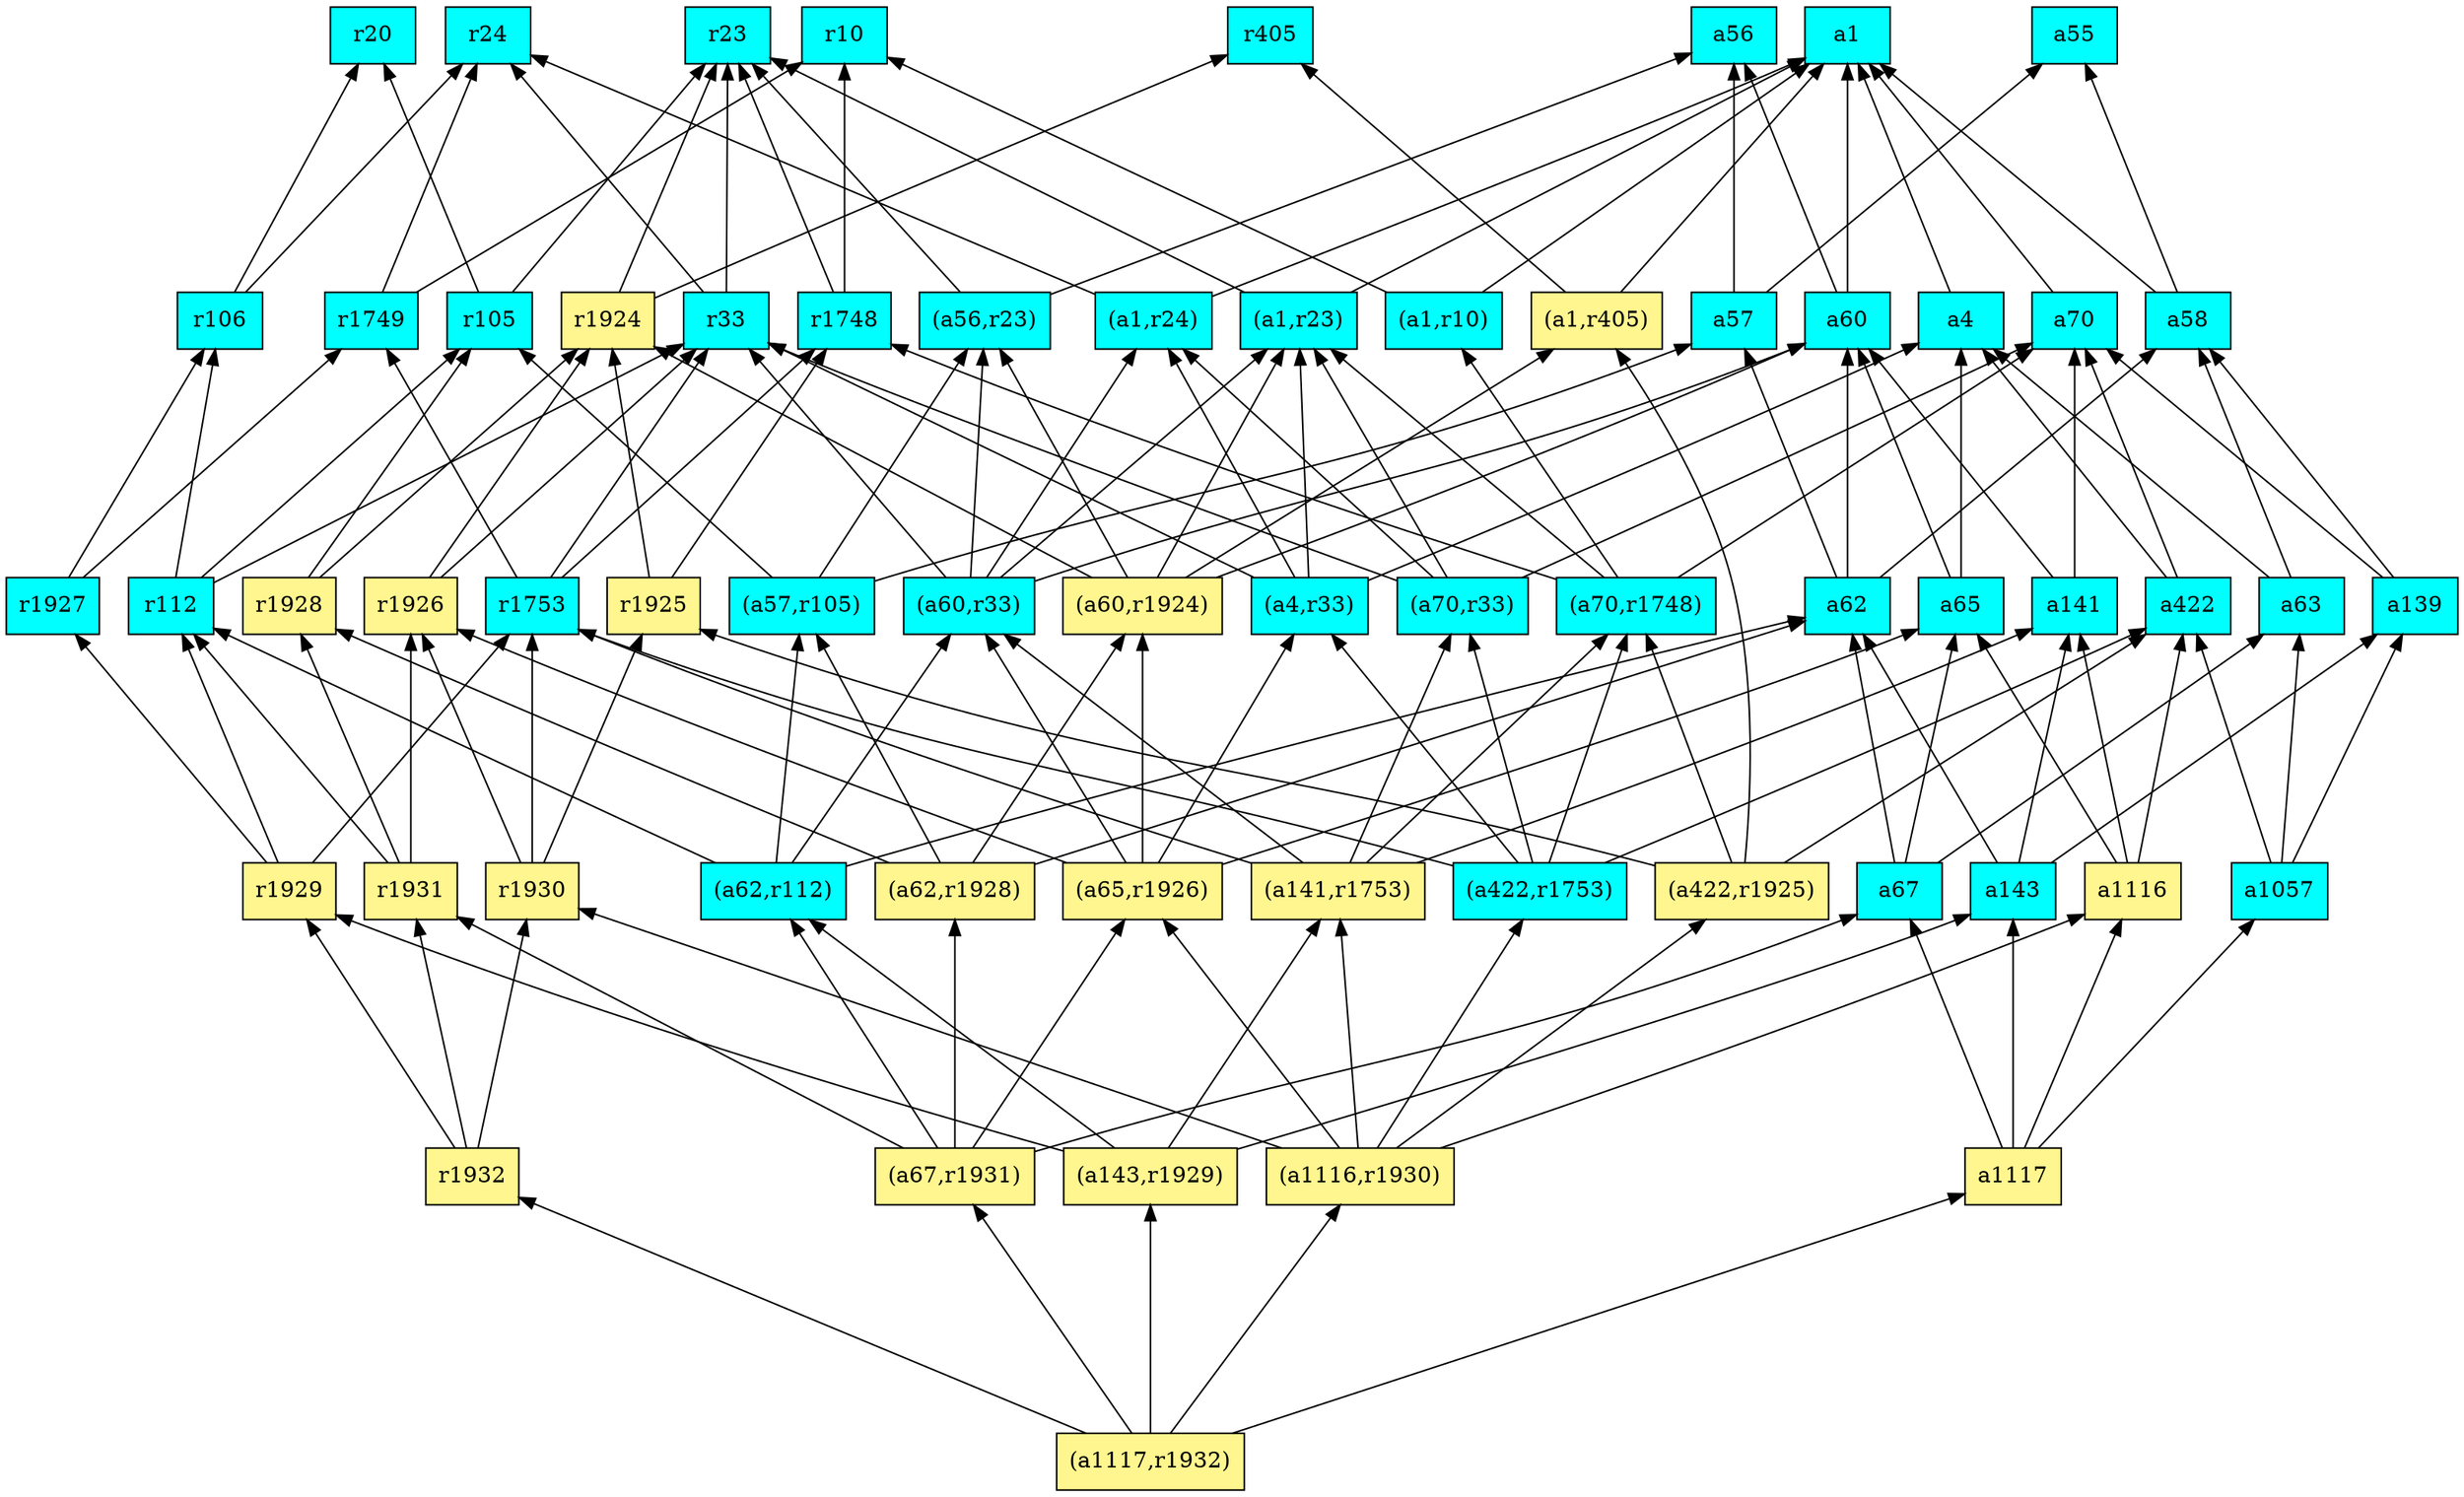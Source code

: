 digraph G {
rankdir=BT;ranksep="2.0";
"(a56,r23)" [shape=record,fillcolor=cyan,style=filled,label="{(a56,r23)}"];
"(a65,r1926)" [shape=record,fillcolor=khaki1,style=filled,label="{(a65,r1926)}"];
"(a70,r1748)" [shape=record,fillcolor=cyan,style=filled,label="{(a70,r1748)}"];
"(a4,r33)" [shape=record,fillcolor=cyan,style=filled,label="{(a4,r33)}"];
"a57" [shape=record,fillcolor=cyan,style=filled,label="{a57}"];
"r105" [shape=record,fillcolor=cyan,style=filled,label="{r105}"];
"a65" [shape=record,fillcolor=cyan,style=filled,label="{a65}"];
"a141" [shape=record,fillcolor=cyan,style=filled,label="{a141}"];
"r1932" [shape=record,fillcolor=khaki1,style=filled,label="{r1932}"];
"r405" [shape=record,fillcolor=cyan,style=filled,label="{r405}"];
"(a67,r1931)" [shape=record,fillcolor=khaki1,style=filled,label="{(a67,r1931)}"];
"(a143,r1929)" [shape=record,fillcolor=khaki1,style=filled,label="{(a143,r1929)}"];
"r1927" [shape=record,fillcolor=cyan,style=filled,label="{r1927}"];
"r1753" [shape=record,fillcolor=cyan,style=filled,label="{r1753}"];
"a62" [shape=record,fillcolor=cyan,style=filled,label="{a62}"];
"r1930" [shape=record,fillcolor=khaki1,style=filled,label="{r1930}"];
"(a1116,r1930)" [shape=record,fillcolor=khaki1,style=filled,label="{(a1116,r1930)}"];
"(a62,r112)" [shape=record,fillcolor=cyan,style=filled,label="{(a62,r112)}"];
"r24" [shape=record,fillcolor=cyan,style=filled,label="{r24}"];
"a70" [shape=record,fillcolor=cyan,style=filled,label="{a70}"];
"a55" [shape=record,fillcolor=cyan,style=filled,label="{a55}"];
"a4" [shape=record,fillcolor=cyan,style=filled,label="{a4}"];
"r33" [shape=record,fillcolor=cyan,style=filled,label="{r33}"];
"r1925" [shape=record,fillcolor=khaki1,style=filled,label="{r1925}"];
"a143" [shape=record,fillcolor=cyan,style=filled,label="{a143}"];
"(a60,r33)" [shape=record,fillcolor=cyan,style=filled,label="{(a60,r33)}"];
"(a62,r1928)" [shape=record,fillcolor=khaki1,style=filled,label="{(a62,r1928)}"];
"a139" [shape=record,fillcolor=cyan,style=filled,label="{a139}"];
"(a1,r10)" [shape=record,fillcolor=cyan,style=filled,label="{(a1,r10)}"];
"r1924" [shape=record,fillcolor=khaki1,style=filled,label="{r1924}"];
"a422" [shape=record,fillcolor=cyan,style=filled,label="{a422}"];
"r112" [shape=record,fillcolor=cyan,style=filled,label="{r112}"];
"r1929" [shape=record,fillcolor=khaki1,style=filled,label="{r1929}"];
"r106" [shape=record,fillcolor=cyan,style=filled,label="{r106}"];
"(a70,r33)" [shape=record,fillcolor=cyan,style=filled,label="{(a70,r33)}"];
"a58" [shape=record,fillcolor=cyan,style=filled,label="{a58}"];
"a1057" [shape=record,fillcolor=cyan,style=filled,label="{a1057}"];
"(a1117,r1932)" [shape=record,fillcolor=khaki1,style=filled,label="{(a1117,r1932)}"];
"r1749" [shape=record,fillcolor=cyan,style=filled,label="{r1749}"];
"a63" [shape=record,fillcolor=cyan,style=filled,label="{a63}"];
"a56" [shape=record,fillcolor=cyan,style=filled,label="{a56}"];
"a67" [shape=record,fillcolor=cyan,style=filled,label="{a67}"];
"(a422,r1925)" [shape=record,fillcolor=khaki1,style=filled,label="{(a422,r1925)}"];
"r1926" [shape=record,fillcolor=khaki1,style=filled,label="{r1926}"];
"r1928" [shape=record,fillcolor=khaki1,style=filled,label="{r1928}"];
"r1931" [shape=record,fillcolor=khaki1,style=filled,label="{r1931}"];
"a1117" [shape=record,fillcolor=khaki1,style=filled,label="{a1117}"];
"(a57,r105)" [shape=record,fillcolor=cyan,style=filled,label="{(a57,r105)}"];
"a1" [shape=record,fillcolor=cyan,style=filled,label="{a1}"];
"(a1,r24)" [shape=record,fillcolor=cyan,style=filled,label="{(a1,r24)}"];
"(a1,r405)" [shape=record,fillcolor=khaki1,style=filled,label="{(a1,r405)}"];
"(a1,r23)" [shape=record,fillcolor=cyan,style=filled,label="{(a1,r23)}"];
"(a60,r1924)" [shape=record,fillcolor=khaki1,style=filled,label="{(a60,r1924)}"];
"(a141,r1753)" [shape=record,fillcolor=khaki1,style=filled,label="{(a141,r1753)}"];
"a60" [shape=record,fillcolor=cyan,style=filled,label="{a60}"];
"r23" [shape=record,fillcolor=cyan,style=filled,label="{r23}"];
"r20" [shape=record,fillcolor=cyan,style=filled,label="{r20}"];
"a1116" [shape=record,fillcolor=khaki1,style=filled,label="{a1116}"];
"r1748" [shape=record,fillcolor=cyan,style=filled,label="{r1748}"];
"(a422,r1753)" [shape=record,fillcolor=cyan,style=filled,label="{(a422,r1753)}"];
"r10" [shape=record,fillcolor=cyan,style=filled,label="{r10}"];
"(a56,r23)" -> "a56"
"(a56,r23)" -> "r23"
"(a65,r1926)" -> "(a4,r33)"
"(a65,r1926)" -> "(a60,r1924)"
"(a65,r1926)" -> "a65"
"(a65,r1926)" -> "(a60,r33)"
"(a65,r1926)" -> "r1926"
"(a70,r1748)" -> "r1748"
"(a70,r1748)" -> "(a1,r10)"
"(a70,r1748)" -> "a70"
"(a70,r1748)" -> "(a1,r23)"
"(a4,r33)" -> "a4"
"(a4,r33)" -> "(a1,r23)"
"(a4,r33)" -> "(a1,r24)"
"(a4,r33)" -> "r33"
"a57" -> "a56"
"a57" -> "a55"
"r105" -> "r20"
"r105" -> "r23"
"a65" -> "a60"
"a65" -> "a4"
"a141" -> "a60"
"a141" -> "a70"
"r1932" -> "r1930"
"r1932" -> "r1929"
"r1932" -> "r1931"
"(a67,r1931)" -> "r1931"
"(a67,r1931)" -> "(a65,r1926)"
"(a67,r1931)" -> "(a62,r112)"
"(a67,r1931)" -> "a67"
"(a67,r1931)" -> "(a62,r1928)"
"(a143,r1929)" -> "(a141,r1753)"
"(a143,r1929)" -> "(a62,r112)"
"(a143,r1929)" -> "a143"
"(a143,r1929)" -> "r1929"
"r1927" -> "r106"
"r1927" -> "r1749"
"r1753" -> "r1749"
"r1753" -> "r33"
"r1753" -> "r1748"
"a62" -> "a58"
"a62" -> "a60"
"a62" -> "a57"
"r1930" -> "r1926"
"r1930" -> "r1753"
"r1930" -> "r1925"
"(a1116,r1930)" -> "r1930"
"(a1116,r1930)" -> "(a65,r1926)"
"(a1116,r1930)" -> "(a141,r1753)"
"(a1116,r1930)" -> "a1116"
"(a1116,r1930)" -> "(a422,r1925)"
"(a1116,r1930)" -> "(a422,r1753)"
"(a62,r112)" -> "(a57,r105)"
"(a62,r112)" -> "(a60,r33)"
"(a62,r112)" -> "a62"
"(a62,r112)" -> "r112"
"a70" -> "a1"
"a4" -> "a1"
"r33" -> "r24"
"r33" -> "r23"
"r1925" -> "r1924"
"r1925" -> "r1748"
"a143" -> "a141"
"a143" -> "a139"
"a143" -> "a62"
"(a60,r33)" -> "(a56,r23)"
"(a60,r33)" -> "(a1,r23)"
"(a60,r33)" -> "(a1,r24)"
"(a60,r33)" -> "a60"
"(a60,r33)" -> "r33"
"(a62,r1928)" -> "(a57,r105)"
"(a62,r1928)" -> "(a60,r1924)"
"(a62,r1928)" -> "a62"
"(a62,r1928)" -> "r1928"
"a139" -> "a58"
"a139" -> "a70"
"(a1,r10)" -> "a1"
"(a1,r10)" -> "r10"
"r1924" -> "r23"
"r1924" -> "r405"
"a422" -> "a4"
"a422" -> "a70"
"r112" -> "r106"
"r112" -> "r105"
"r112" -> "r33"
"r1929" -> "r1927"
"r1929" -> "r1753"
"r1929" -> "r112"
"r106" -> "r20"
"r106" -> "r24"
"(a70,r33)" -> "a70"
"(a70,r33)" -> "(a1,r24)"
"(a70,r33)" -> "r33"
"(a70,r33)" -> "(a1,r23)"
"a58" -> "a1"
"a58" -> "a55"
"a1057" -> "a63"
"a1057" -> "a139"
"a1057" -> "a422"
"(a1117,r1932)" -> "r1932"
"(a1117,r1932)" -> "(a67,r1931)"
"(a1117,r1932)" -> "(a143,r1929)"
"(a1117,r1932)" -> "(a1116,r1930)"
"(a1117,r1932)" -> "a1117"
"r1749" -> "r24"
"r1749" -> "r10"
"a63" -> "a58"
"a63" -> "a4"
"a67" -> "a63"
"a67" -> "a65"
"a67" -> "a62"
"(a422,r1925)" -> "(a1,r405)"
"(a422,r1925)" -> "(a70,r1748)"
"(a422,r1925)" -> "r1925"
"(a422,r1925)" -> "a422"
"r1926" -> "r33"
"r1926" -> "r1924"
"r1928" -> "r105"
"r1928" -> "r1924"
"r1931" -> "r1926"
"r1931" -> "r1928"
"r1931" -> "r112"
"a1117" -> "a1057"
"a1117" -> "a67"
"a1117" -> "a143"
"a1117" -> "a1116"
"(a57,r105)" -> "(a56,r23)"
"(a57,r105)" -> "a57"
"(a57,r105)" -> "r105"
"(a1,r24)" -> "a1"
"(a1,r24)" -> "r24"
"(a1,r405)" -> "a1"
"(a1,r405)" -> "r405"
"(a1,r23)" -> "a1"
"(a1,r23)" -> "r23"
"(a60,r1924)" -> "(a56,r23)"
"(a60,r1924)" -> "(a1,r23)"
"(a60,r1924)" -> "(a1,r405)"
"(a60,r1924)" -> "a60"
"(a60,r1924)" -> "r1924"
"(a141,r1753)" -> "(a70,r33)"
"(a141,r1753)" -> "(a70,r1748)"
"(a141,r1753)" -> "a141"
"(a141,r1753)" -> "(a60,r33)"
"(a141,r1753)" -> "r1753"
"a60" -> "a1"
"a60" -> "a56"
"a1116" -> "a65"
"a1116" -> "a141"
"a1116" -> "a422"
"r1748" -> "r23"
"r1748" -> "r10"
"(a422,r1753)" -> "(a70,r33)"
"(a422,r1753)" -> "(a4,r33)"
"(a422,r1753)" -> "(a70,r1748)"
"(a422,r1753)" -> "r1753"
"(a422,r1753)" -> "a422"
}